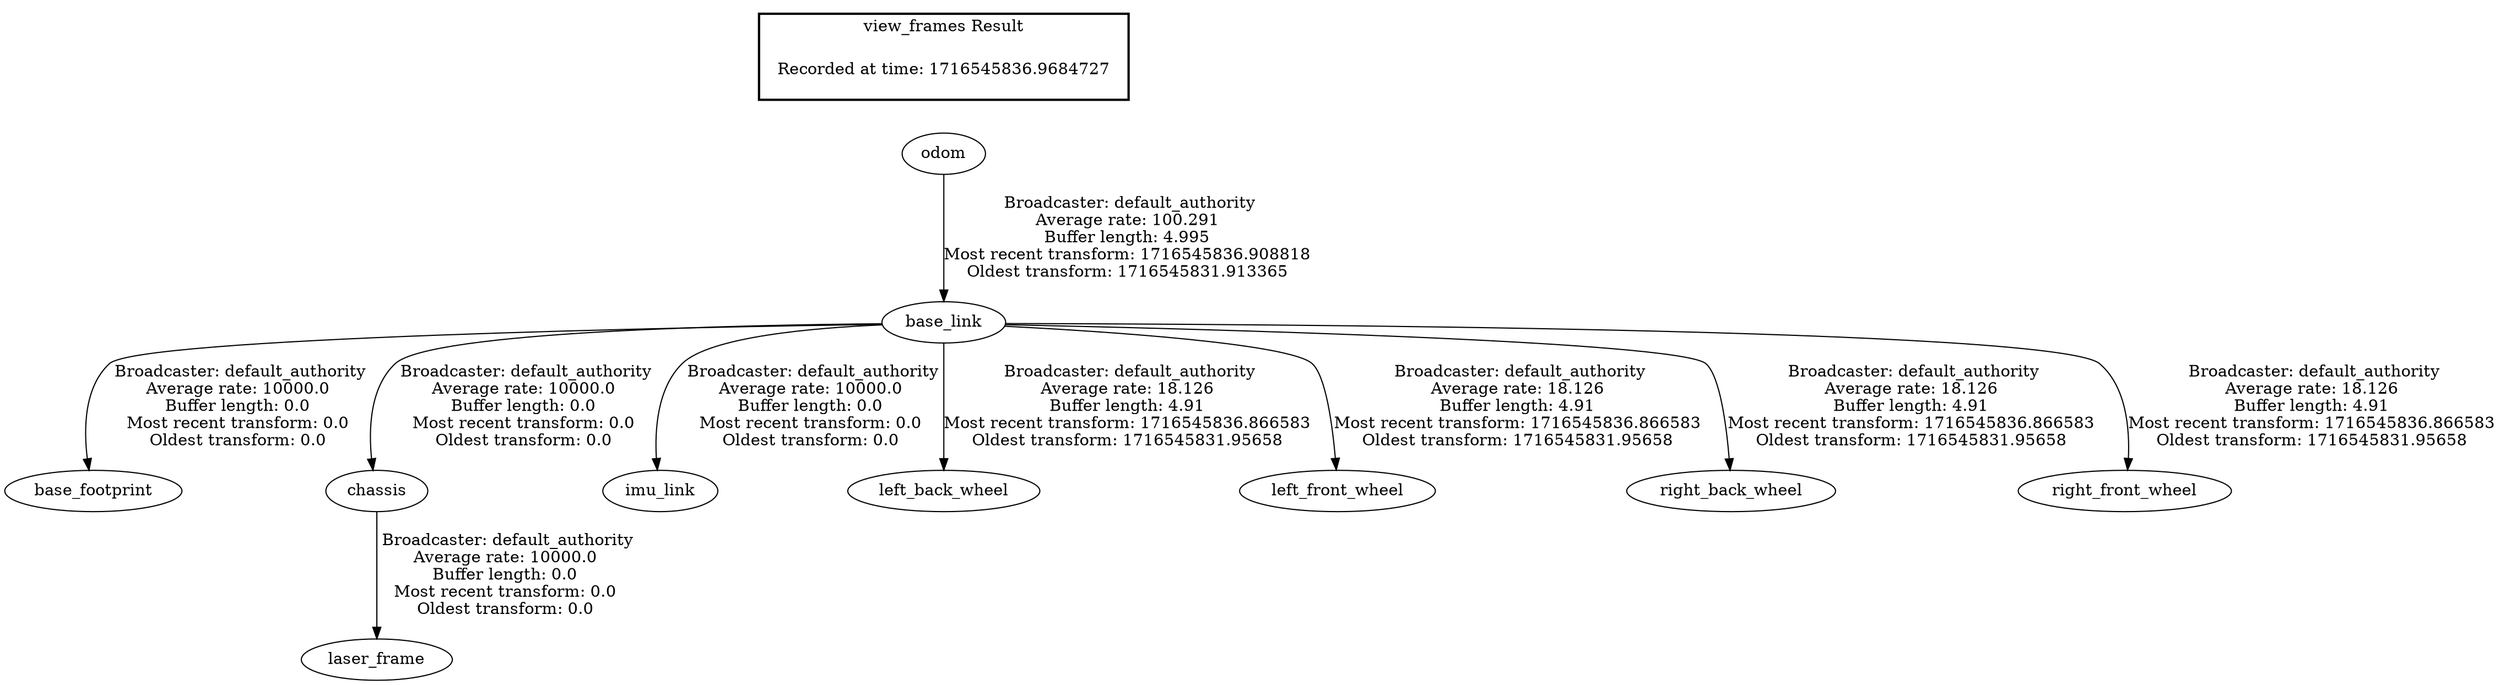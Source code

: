 digraph G {
"base_link" -> "base_footprint"[label=" Broadcaster: default_authority\nAverage rate: 10000.0\nBuffer length: 0.0\nMost recent transform: 0.0\nOldest transform: 0.0\n"];
"odom" -> "base_link"[label=" Broadcaster: default_authority\nAverage rate: 100.291\nBuffer length: 4.995\nMost recent transform: 1716545836.908818\nOldest transform: 1716545831.913365\n"];
"base_link" -> "chassis"[label=" Broadcaster: default_authority\nAverage rate: 10000.0\nBuffer length: 0.0\nMost recent transform: 0.0\nOldest transform: 0.0\n"];
"base_link" -> "imu_link"[label=" Broadcaster: default_authority\nAverage rate: 10000.0\nBuffer length: 0.0\nMost recent transform: 0.0\nOldest transform: 0.0\n"];
"chassis" -> "laser_frame"[label=" Broadcaster: default_authority\nAverage rate: 10000.0\nBuffer length: 0.0\nMost recent transform: 0.0\nOldest transform: 0.0\n"];
"base_link" -> "left_back_wheel"[label=" Broadcaster: default_authority\nAverage rate: 18.126\nBuffer length: 4.91\nMost recent transform: 1716545836.866583\nOldest transform: 1716545831.95658\n"];
"base_link" -> "left_front_wheel"[label=" Broadcaster: default_authority\nAverage rate: 18.126\nBuffer length: 4.91\nMost recent transform: 1716545836.866583\nOldest transform: 1716545831.95658\n"];
"base_link" -> "right_back_wheel"[label=" Broadcaster: default_authority\nAverage rate: 18.126\nBuffer length: 4.91\nMost recent transform: 1716545836.866583\nOldest transform: 1716545831.95658\n"];
"base_link" -> "right_front_wheel"[label=" Broadcaster: default_authority\nAverage rate: 18.126\nBuffer length: 4.91\nMost recent transform: 1716545836.866583\nOldest transform: 1716545831.95658\n"];
edge [style=invis];
 subgraph cluster_legend { style=bold; color=black; label ="view_frames Result";
"Recorded at time: 1716545836.9684727"[ shape=plaintext ] ;
}->"odom";
}